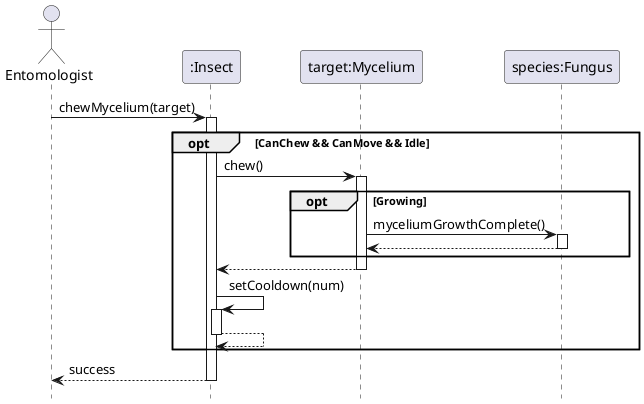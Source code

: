 @startuml Insect/chew
hide footbox

actor Entomologist
participant ":Insect" as insect
participant "target:Mycelium" as target
participant "species:Fungus" as species

Entomologist -> insect : chewMycelium(target)
activate insect

opt CanChew && CanMove && Idle
    insect -> target : chew()
    activate target
    opt Growing
        target -> species : myceliumGrowthComplete()
        activate species
        return
    end
    return

    insect -> insect : setCooldown(num)
    activate insect
    return
end

return success

@enduml